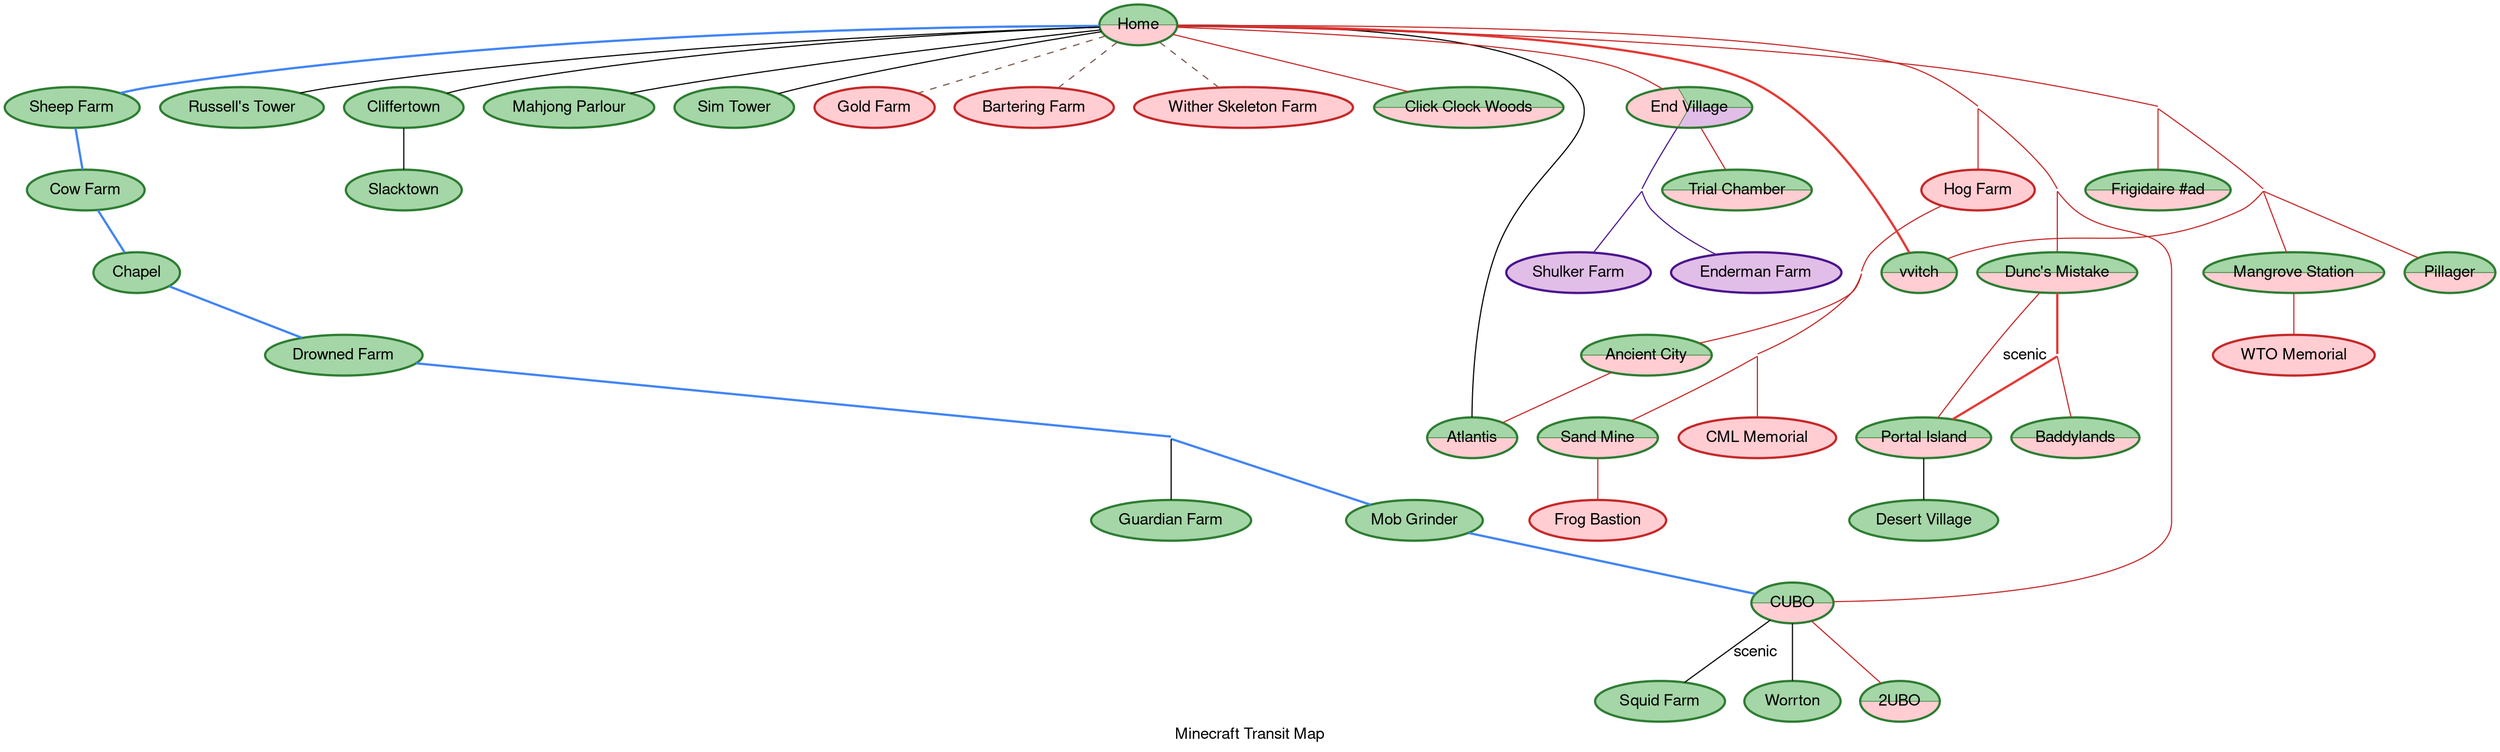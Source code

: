 digraph MinecraftRailMap {
    // Set global graph, node, and edge attributes for a consistent look
    graph [
        mode="KK",
        bb="0,0,20,40",
        overlap="prism",
        bgcolor="white",
        fontname="Helvetica,Arial,sans-serif",
        label="Minecraft Transit Map",
        fontcolor="black",
    ];
    node [
        fontname="Helvetica,Arial,sans-serif",
        style=filled,
        fontcolor="black",
        penwidth=2
    ];
    edge [
        fontname="Helvetica,Arial,sans-serif",
        color="black"
    ];

    // == OVERWORLD NODES ==
    // Nodes are colored in shades of green to represent the Overworld.
    node [color="#2E7D32", fillcolor="#A5D6A7"];
    Chapel [label="Chapel"];
    Cow_Farm [label="Cow Farm"];
    Sheep_Farm [label="Sheep Farm"];
    Drowned_Farm [label="Drowned Farm"];
    Mob_Grinder [label="Mob Grinder"];
    Guardian_Farm [label="Guardian Farm"];
    Russells_Tower [label="Russell's Tower"];
    Cliffertown [label="Cliffertown"];
    Mahjong_Parlour [label="Mahjong Parlour"];
    Desert_Village [label="Desert Village"];
    Slacktown [label="Slacktown"];
    Sim_Tower [label="Sim Tower"];
    Squid_Farm [label="Squid Farm"];
    Worrton [label="Worrton"];

    // == NETHER NODES ==
    node [color="#C62828", fillcolor="#FFCDD2"];
    Gold_Farm [label="Gold Farm"];
    Bartering_Farm [label="Bartering Farm"];
    Wither_Skeleton_Farm [label="Wither Skeleton Farm"];
    Hog_Farm [label="Hog Farm"];
    CML_Memorial [label="CML Memorial"];
    Frog [label="Frog Bastion"];
    WTO_Memorial [label="WTO Memorial"];

    // == THE END NODES ==
    node [color="#4A148C", fillcolor="#E1BEE7"];
    Enderman_Farm [label="Enderman Farm"];
    Shulker_Farm [label="Shulker Farm"];

    // == DUAL-DIMENSION NODES ==
    node [style=wedged, penwidth=2, shape=ellipse];
    Home [label="Home", color="#2E7D32", fillcolor="#A5D6A7:#FFCDD2"];
    Baddylands [label="Baddylands", color="#2E7D32", fillcolor="#A5D6A7:#FFCDD2"];
    Portal_Island [label="Portal Island", color="#2E7D32", fillcolor="#A5D6A7:#FFCDD2"];
    _2UBO [label="2UBO", color="#2E7D32", fillcolor="#A5D6A7:#FFCDD2"];
    Pale_Oak_Forest [label="Click Clock Woods", color="#2E7D32", fillcolor="#A5D6A7:#FFCDD2"];
    Atlantis [label="Atlantis", color="#2E7D32", fillcolor="#A5D6A7:#FFCDD2"];
    CUBO [label="CUBO", color="#2E7D32", fillcolor="#A5D6A7:#FFCDD2"];
    Sand_Mine [label="Sand Mine", color="#2E7D32", fillcolor="#A5D6A7:#FFCDD2"];
    Ancient_City [label="Ancient City", color="#2E7D32", fillcolor="#A5D6A7:#FFCDD2"];
    Duncs_Mistake [label="Dunc's Mistake", color="#2E7D32", fillcolor="#A5D6A7:#FFCDD2"];
    Frigidaire_ad [label="Frigidaire #ad", color="#2E7D32", fillcolor="#A5D6A7:#FFCDD2"];
    Pillager [label="Pillager", color="#2E7D32", fillcolor="#A5D6A7:#FFCDD2"];
    Mangrove_Station [label="Mangrove Station", color="#2E7D32", fillcolor="#A5D6A7:#FFCDD2"];
    vvitch [label="vvitch", color="#2E7D32", fillcolor="#A5D6A7:#FFCDD2"];
    Trial_Chamber [label="Trial Chamber", color="#2E7D32", fillcolor="#A5D6A7:#FFCDD2"];

    // == TRI-DIMENSION NODES ==
    End_Village [label="End Village", style=wedged, penwidth=2, shape=ellipse, color="#2E7D32", fillcolor="#A5D6A7:#FFCDD2:#E1BEE7"];

    // Invisible junction nodes
    node [style=invis, shape=point, width=0, height=0, label=""];
    Dragon_Junction;
    Junction2;
    Junction3;
    Junction4;
    Junction5;
    Junction6;
    Junction7;
    Junction8;
    EndJunction1;

    // == EDGES / RAIL CONNECTIONS ==
    // Main railroad line
    edge [dir=none, style=bold, color="#4285F4"];
    Home -> Sheep_Farm;
    Sheep_Farm -> Cow_Farm;
    Cow_Farm -> Chapel;
    Chapel -> Drowned_Farm;
    Drowned_Farm -> Dragon_Junction;
    Dragon_Junction -> Mob_Grinder;
    Mob_Grinder -> CUBO;

    // Spur lines
    edge [dir=none, style=solid, color="black"];
    Dragon_Junction -> Guardian_Farm;
    Home -> Russells_Tower;
    Home -> Cliffertown;
    Cliffertown -> Slacktown;
    Home -> Mahjong_Parlour;
    Home -> Sim_Tower;
    Portal_Island -> Desert_Village;
    Home -> Atlantis; // New Overworld route
    CUBO -> Squid_Farm [label="scenic"];
    CUBO -> Worrton;

    // Nether rail (connects directly to Home)
    edge [dir=none, style=solid, color="#C62828"];
    Junction3 -> Junction2;
    Junction3 -> Hog_Farm;
    Hog_Farm -> Junction5;
    Home -> Junction3;
    Junction2 -> Duncs_Mistake;
    Duncs_Mistake -> Portal_Island [label="scenic"]; // Local line
    Junction2 -> CUBO;
    CUBO -> _2UBO;
    Home -> End_Village;
    Home -> Pale_Oak_Forest;
    Junction5 -> Ancient_City;
    Ancient_City -> Atlantis; // Existing Nether route
    Junction5 -> Junction4;
    Junction4 -> CML_Memorial;
    Junction4 -> Sand_Mine;
    Sand_Mine -> Frog;
    Junction6 -> Baddylands;
    Home -> Junction7;
    Junction7 -> Frigidaire_ad;
    Junction7 -> Junction8;
    Junction8 -> vvitch;
    Junction8 -> Mangrove_Station;
    Mangrove_Station -> WTO_Memorial;
    Junction8 -> Pillager;
    End_Village -> Trial_Chamber;

    // Nether Express Rail
    edge [dir=none, style=bold, color="#E53935"];
    Duncs_Mistake -> Junction6 -> Portal_Island; // Express line
    Home -> vvitch;

    // End rail (connects directly to End Village)
    edge [dir=none, style=solid, color="#4A148C"];
    End_Village -> EndJunction1
    EndJunction1 -> Enderman_Farm;
    EndJunction1 -> Shulker_Farm;

    // Footpath (connects directly to Home)
    edge [dir=none, style=dashed, color="#795548"];
    Home -> Gold_Farm;
    Home -> Bartering_Farm;
    Home -> Wither_Skeleton_Farm;
}
